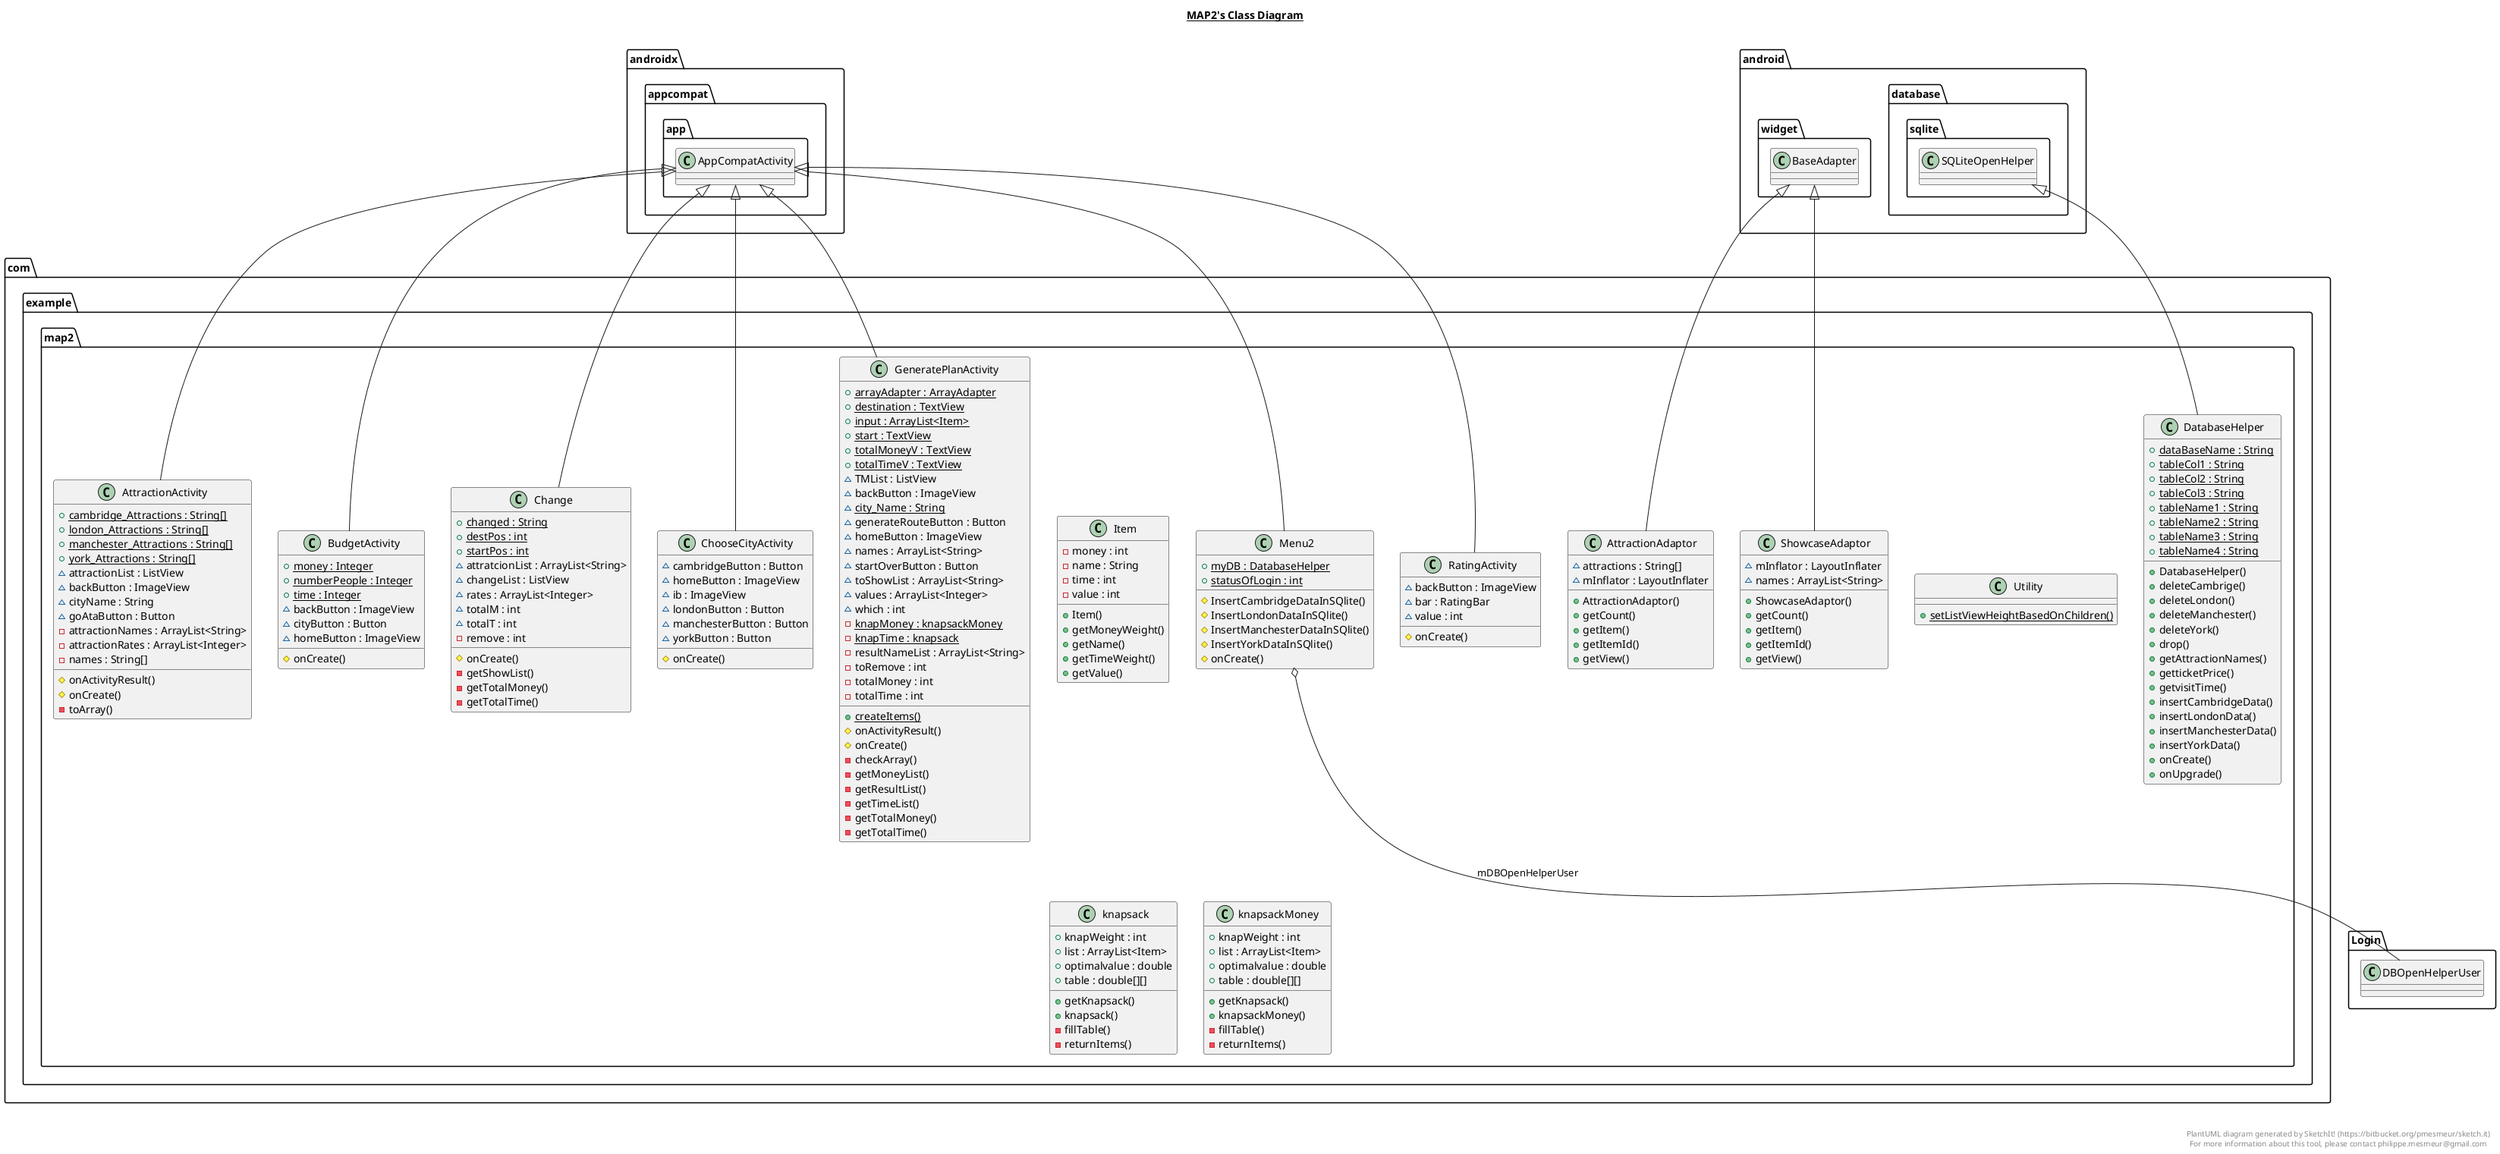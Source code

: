 @startuml

title __MAP2's Class Diagram__\n

  namespace com.example.map2 {
    class com.example.map2.AttractionActivity {
        {static} + cambridge_Attractions : String[]
        {static} + london_Attractions : String[]
        {static} + manchester_Attractions : String[]
        {static} + york_Attractions : String[]
        ~ attractionList : ListView
        ~ backButton : ImageView
        ~ cityName : String
        ~ goAtaButton : Button
        - attractionNames : ArrayList<String>
        - attractionRates : ArrayList<Integer>
        - names : String[]
        # onActivityResult()
        # onCreate()
        - toArray()
    }
  }
  

  namespace com.example.map2 {
    class com.example.map2.AttractionAdaptor {
        ~ attractions : String[]
        ~ mInflator : LayoutInflater
        + AttractionAdaptor()
        + getCount()
        + getItem()
        + getItemId()
        + getView()
    }
  }
  

  namespace com.example.map2 {
    class com.example.map2.BudgetActivity {
        {static} + money : Integer
        {static} + numberPeople : Integer
        {static} + time : Integer
        ~ backButton : ImageView
        ~ cityButton : Button
        ~ homeButton : ImageView
        # onCreate()
    }
  }
  

  namespace com.example.map2 {
    class com.example.map2.Change {
        {static} + changed : String
        {static} + destPos : int
        {static} + startPos : int
        ~ attratcionList : ArrayList<String>
        ~ changeList : ListView
        ~ rates : ArrayList<Integer>
        ~ totalM : int
        ~ totalT : int
        - remove : int
        # onCreate()
        - getShowList()
        - getTotalMoney()
        - getTotalTime()
    }
  }
  

  namespace com.example.map2 {
    class com.example.map2.ChooseCityActivity {
        ~ cambridgeButton : Button
        ~ homeButton : ImageView
        ~ ib : ImageView
        ~ londonButton : Button
        ~ manchesterButton : Button
        ~ yorkButton : Button
        # onCreate()
    }
  }
  

  namespace com.example.map2 {
    class com.example.map2.DatabaseHelper {
        {static} + dataBaseName : String
        {static} + tableCol1 : String
        {static} + tableCol2 : String
        {static} + tableCol3 : String
        {static} + tableName1 : String
        {static} + tableName2 : String
        {static} + tableName3 : String
        {static} + tableName4 : String
        + DatabaseHelper()
        + deleteCambrige()
        + deleteLondon()
        + deleteManchester()
        + deleteYork()
        + drop()
        + getAttractionNames()
        + getticketPrice()
        + getvisitTime()
        + insertCambridgeData()
        + insertLondonData()
        + insertManchesterData()
        + insertYorkData()
        + onCreate()
        + onUpgrade()
    }
  }
  

  namespace com.example.map2 {
    class com.example.map2.GeneratePlanActivity {
        {static} + arrayAdapter : ArrayAdapter
        {static} + destination : TextView
        {static} + input : ArrayList<Item>
        {static} + start : TextView
        {static} + totalMoneyV : TextView
        {static} + totalTimeV : TextView
        ~ TMList : ListView
        ~ backButton : ImageView
        {static} ~ city_Name : String
        ~ generateRouteButton : Button
        ~ homeButton : ImageView
        ~ names : ArrayList<String>
        ~ startOverButton : Button
        ~ toShowList : ArrayList<String>
        ~ values : ArrayList<Integer>
        ~ which : int
        {static} - knapMoney : knapsackMoney
        {static} - knapTime : knapsack
        - resultNameList : ArrayList<String>
        - toRemove : int
        - totalMoney : int
        - totalTime : int
        {static} + createItems()
        # onActivityResult()
        # onCreate()
        - checkArray()
        - getMoneyList()
        - getResultList()
        - getTimeList()
        - getTotalMoney()
        - getTotalTime()
    }
  }
  

  namespace com.example.map2 {
    class com.example.map2.Item {
        - money : int
        - name : String
        - time : int
        - value : int
        + Item()
        + getMoneyWeight()
        + getName()
        + getTimeWeight()
        + getValue()
    }
  }
  

  namespace com.example.map2 {
    class com.example.map2.Menu2 {
        {static} + myDB : DatabaseHelper
        {static} + statusOfLogin : int
        # InsertCambridgeDataInSQlite()
        # InsertLondonDataInSQlite()
        # InsertManchesterDataInSQlite()
        # InsertYorkDataInSQlite()
        # onCreate()
    }
  }
  

  namespace com.example.map2 {
    class com.example.map2.RatingActivity {
        ~ backButton : ImageView
        ~ bar : RatingBar
        ~ value : int
        # onCreate()
    }
  }
  

  namespace com.example.map2 {
    class com.example.map2.ShowcaseAdaptor {
        ~ mInflator : LayoutInflater
        ~ names : ArrayList<String>
        + ShowcaseAdaptor()
        + getCount()
        + getItem()
        + getItemId()
        + getView()
    }
  }
  

  namespace com.example.map2 {
    class com.example.map2.Utility {
        {static} + setListViewHeightBasedOnChildren()
    }
  }
  

  namespace com.example.map2 {
    class com.example.map2.knapsack {
        + knapWeight : int
        + list : ArrayList<Item>
        + optimalvalue : double
        + table : double[][]
        + getKnapsack()
        + knapsack()
        - fillTable()
        - returnItems()
    }
  }
  

  namespace com.example.map2 {
    class com.example.map2.knapsackMoney {
        + knapWeight : int
        + list : ArrayList<Item>
        + optimalvalue : double
        + table : double[][]
        + getKnapsack()
        + knapsackMoney()
        - fillTable()
        - returnItems()
    }
  }
  

  com.example.map2.AttractionActivity -up-|> androidx.appcompat.app.AppCompatActivity
  com.example.map2.AttractionAdaptor -up-|> android.widget.BaseAdapter
  com.example.map2.BudgetActivity -up-|> androidx.appcompat.app.AppCompatActivity
  com.example.map2.Change -up-|> androidx.appcompat.app.AppCompatActivity
  com.example.map2.ChooseCityActivity -up-|> androidx.appcompat.app.AppCompatActivity
  com.example.map2.DatabaseHelper -up-|> android.database.sqlite.SQLiteOpenHelper
  com.example.map2.GeneratePlanActivity -up-|> androidx.appcompat.app.AppCompatActivity
  com.example.map2.Menu2 -up-|> androidx.appcompat.app.AppCompatActivity
  com.example.map2.Menu2 o-- Login.DBOpenHelperUser : mDBOpenHelperUser
  com.example.map2.RatingActivity -up-|> androidx.appcompat.app.AppCompatActivity
  com.example.map2.ShowcaseAdaptor -up-|> android.widget.BaseAdapter


right footer


PlantUML diagram generated by SketchIt! (https://bitbucket.org/pmesmeur/sketch.it)
For more information about this tool, please contact philippe.mesmeur@gmail.com
endfooter

@enduml
